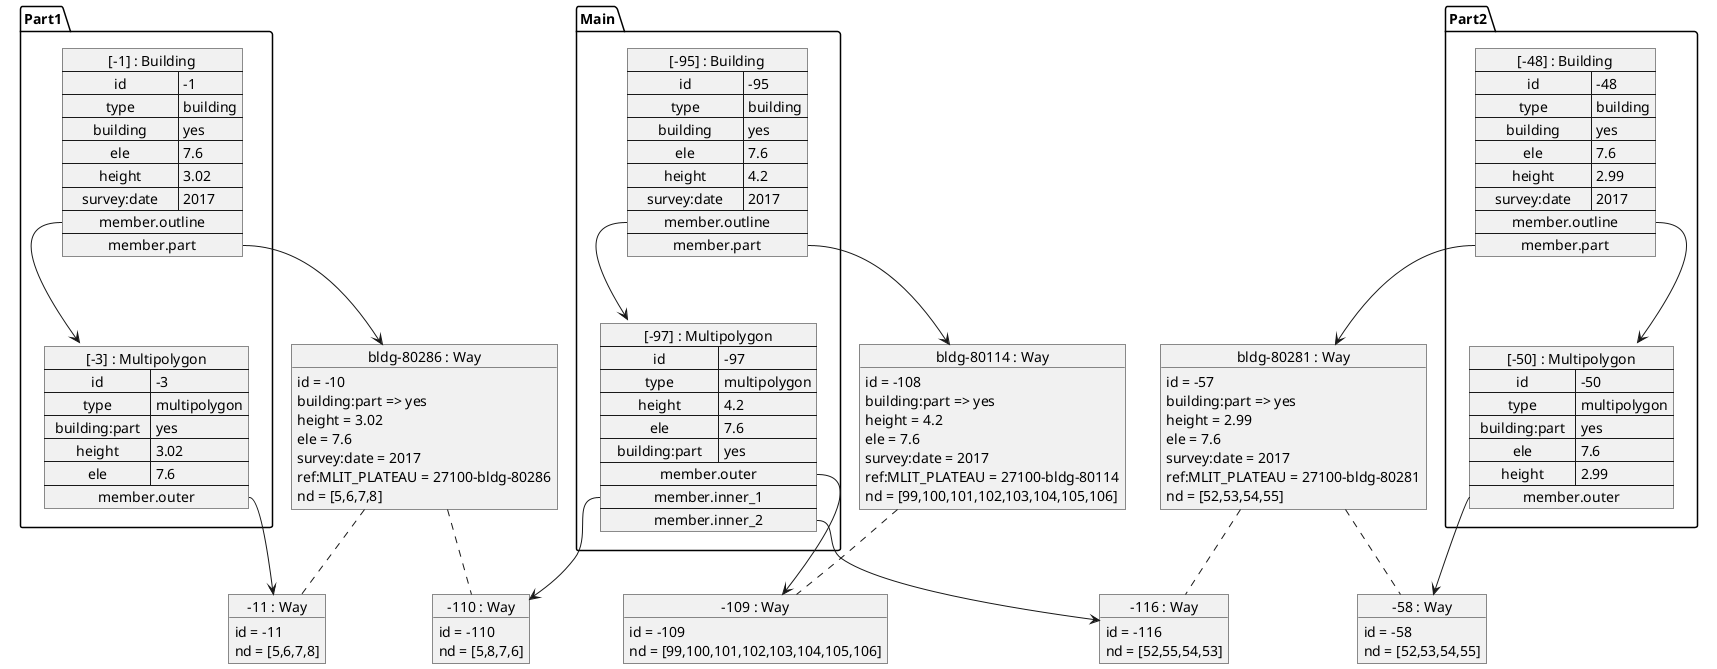 @startuml
object "bldg-80286 : Way" as Way_10 {
  id = -10
  building:part => yes
  height = 3.02
  ele = 7.6
  survey:date = 2017
  ref:MLIT_PLATEAU = 27100-bldg-80286
  nd = [5,6,7,8]
}
object "-11 : Way" as Way_11 {
  id = -11
  nd = [5,6,7,8]
}
object "-110 : Way" as Way_110 {
  id = -110
  nd = [5,8,7,6]
}
object "bldg-80114 : Way" as Way_108 {
  id = -108
  building:part => yes
  height = 4.2
  ele = 7.6
  survey:date = 2017
  ref:MLIT_PLATEAU = 27100-bldg-80114
  nd = [99,100,101,102,103,104,105,106]
}
object "-109 : Way" as Way_109 {
  id = -109
  nd = [99,100,101,102,103,104,105,106]
}

object "-116 : Way" as Way_116 {
  id = -116
  nd = [52,55,54,53]
}
object "bldg-80281 : Way" as Way_57 {
  id = -57
  building:part => yes
  height = 2.99
  ele = 7.6
  survey:date = 2017
  ref:MLIT_PLATEAU = 27100-bldg-80281
  nd = [52,53,54,55]
}
object "-58 : Way" as Way_58 {
  id = -58
  nd = [52,53,54,55]
}
Way_57 .. Way_58
Way_57 .. Way_116
Way_10 .. Way_11
Way_10 .. Way_110
Way_108 .. Way_109

package Main {
  map "[-97] : Multipolygon" as Relation_97 {
    id => -97
    type => multipolygon
    height => 4.2
    ele => 7.6
    building:part => yes
    member.outer *--> Way_109
    member.inner_1 *--> Way_110
    member.inner_2 *--> Way_116
  }
  map "[-95] : Building" as Relation_95 {
    id => -95
    type => building
    building => yes
    ele => 7.6
    height => 4.2
    survey:date => 2017
    member.outline *--> Relation_97
    member.part *--> Way_108
  }
}
package Part1 {
  map "[-3] : Multipolygon" as Relation_3 {
    id => -3
    type => multipolygon
    building:part => yes
    height => 3.02
    ele => 7.6
    member.outer *--> Way_11
  }
  map "[-1] : Building" as Relation_1 {
    id => -1
    type => building
    building => yes
    ele => 7.6
    height => 3.02
    survey:date => 2017
    member.outline *--> Relation_3
    member.part *--> Way_10
  }
}
package Part2 {
  map "[-50] : Multipolygon" as Relation_50 {
    id => -50
    type => multipolygon
    building:part => yes
    ele => 7.6
    height => 2.99
    member.outer *--> Way_58
  }
  map "[-48] : Building" as Relation_48 {
    id => -48
    type => building
    building => yes
    ele => 7.6
    height => 2.99
    survey:date => 2017
    member.outline *--> Relation_50
    member.part *--> Way_57
  }
}
@enduml